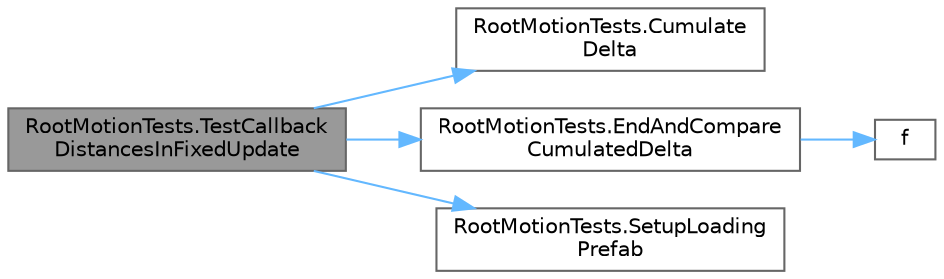 digraph "RootMotionTests.TestCallbackDistancesInFixedUpdate"
{
 // LATEX_PDF_SIZE
  bgcolor="transparent";
  edge [fontname=Helvetica,fontsize=10,labelfontname=Helvetica,labelfontsize=10];
  node [fontname=Helvetica,fontsize=10,shape=box,height=0.2,width=0.4];
  rankdir="LR";
  Node1 [id="Node000001",label="RootMotionTests.TestCallback\lDistancesInFixedUpdate",height=0.2,width=0.4,color="gray40", fillcolor="grey60", style="filled", fontcolor="black",tooltip=" "];
  Node1 -> Node2 [id="edge5_Node000001_Node000002",color="steelblue1",style="solid",tooltip=" "];
  Node2 [id="Node000002",label="RootMotionTests.Cumulate\lDelta",height=0.2,width=0.4,color="grey40", fillcolor="white", style="filled",URL="$class_root_motion_tests.html#a6f88096cb0a8c07c8794331d79cfe960",tooltip=" "];
  Node1 -> Node3 [id="edge6_Node000001_Node000003",color="steelblue1",style="solid",tooltip=" "];
  Node3 [id="Node000003",label="RootMotionTests.EndAndCompare\lCumulatedDelta",height=0.2,width=0.4,color="grey40", fillcolor="white", style="filled",URL="$class_root_motion_tests.html#a5bb785e9dfd27f6bbb0278f63861b0ad",tooltip=" "];
  Node3 -> Node4 [id="edge7_Node000003_Node000004",color="steelblue1",style="solid",tooltip=" "];
  Node4 [id="Node000004",label="f",height=0.2,width=0.4,color="grey40", fillcolor="white", style="filled",URL="$cxx11__tensor__map_8cpp.html#a7f507fea02198f6cb81c86640c7b1a4e",tooltip=" "];
  Node1 -> Node5 [id="edge8_Node000001_Node000005",color="steelblue1",style="solid",tooltip=" "];
  Node5 [id="Node000005",label="RootMotionTests.SetupLoading\lPrefab",height=0.2,width=0.4,color="grey40", fillcolor="white", style="filled",URL="$class_root_motion_tests.html#aeacfa1bf46eecbb1325464e6d4a74f33",tooltip=" "];
}
